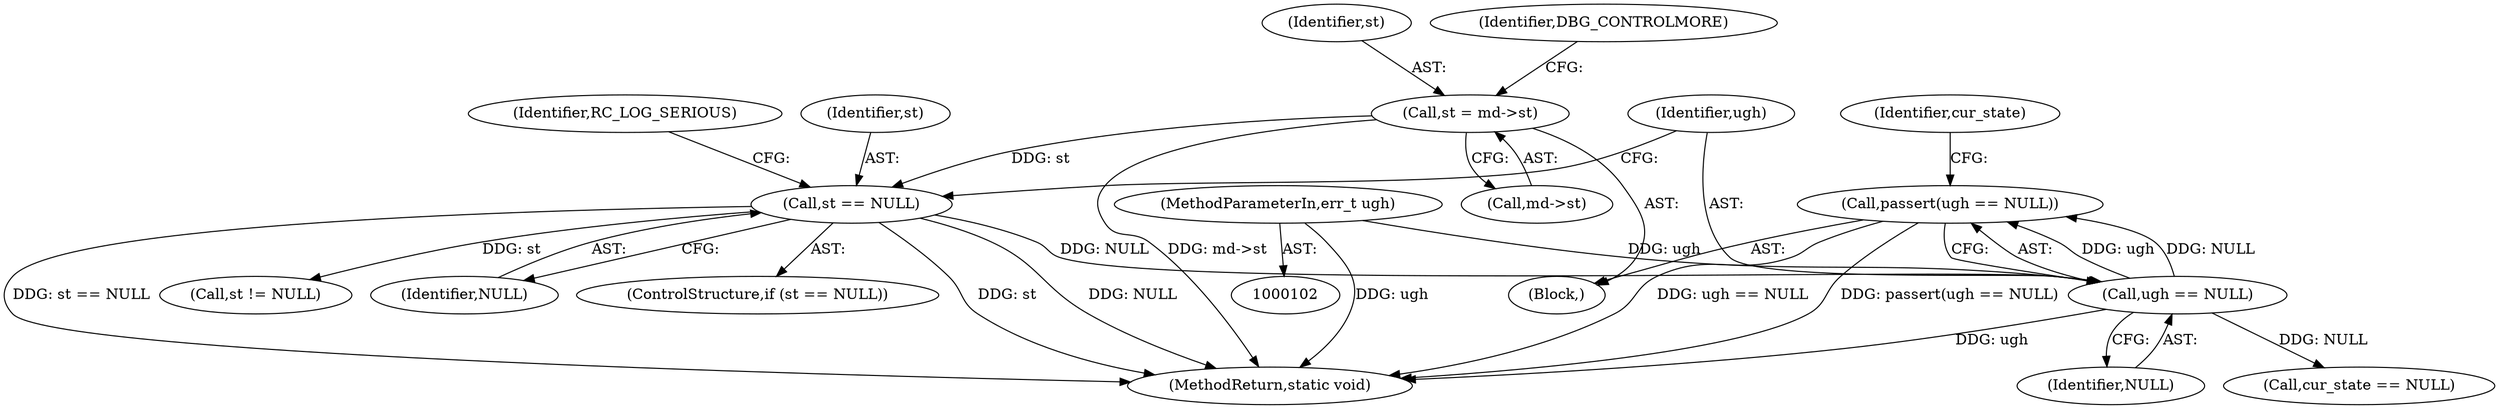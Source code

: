 digraph "0_libreswan_2899351224fe2940aec37d7656e1e392c0fe07f0_2@API" {
"1000147" [label="(Call,passert(ugh == NULL))"];
"1000148" [label="(Call,ugh == NULL)"];
"1000105" [label="(MethodParameterIn,err_t ugh)"];
"1000130" [label="(Call,st == NULL)"];
"1000119" [label="(Call,st = md->st)"];
"1000120" [label="(Identifier,st)"];
"1000131" [label="(Identifier,st)"];
"1000149" [label="(Identifier,ugh)"];
"1000153" [label="(Identifier,cur_state)"];
"1000150" [label="(Identifier,NULL)"];
"1000152" [label="(Call,cur_state == NULL)"];
"1000106" [label="(Block,)"];
"1000119" [label="(Call,st = md->st)"];
"1000156" [label="(Call,st != NULL)"];
"1000205" [label="(MethodReturn,static void)"];
"1000130" [label="(Call,st == NULL)"];
"1000105" [label="(MethodParameterIn,err_t ugh)"];
"1000121" [label="(Call,md->st)"];
"1000132" [label="(Identifier,NULL)"];
"1000148" [label="(Call,ugh == NULL)"];
"1000129" [label="(ControlStructure,if (st == NULL))"];
"1000147" [label="(Call,passert(ugh == NULL))"];
"1000126" [label="(Identifier,DBG_CONTROLMORE)"];
"1000135" [label="(Identifier,RC_LOG_SERIOUS)"];
"1000147" -> "1000106"  [label="AST: "];
"1000147" -> "1000148"  [label="CFG: "];
"1000148" -> "1000147"  [label="AST: "];
"1000153" -> "1000147"  [label="CFG: "];
"1000147" -> "1000205"  [label="DDG: ugh == NULL"];
"1000147" -> "1000205"  [label="DDG: passert(ugh == NULL)"];
"1000148" -> "1000147"  [label="DDG: ugh"];
"1000148" -> "1000147"  [label="DDG: NULL"];
"1000148" -> "1000150"  [label="CFG: "];
"1000149" -> "1000148"  [label="AST: "];
"1000150" -> "1000148"  [label="AST: "];
"1000148" -> "1000205"  [label="DDG: ugh"];
"1000105" -> "1000148"  [label="DDG: ugh"];
"1000130" -> "1000148"  [label="DDG: NULL"];
"1000148" -> "1000152"  [label="DDG: NULL"];
"1000105" -> "1000102"  [label="AST: "];
"1000105" -> "1000205"  [label="DDG: ugh"];
"1000130" -> "1000129"  [label="AST: "];
"1000130" -> "1000132"  [label="CFG: "];
"1000131" -> "1000130"  [label="AST: "];
"1000132" -> "1000130"  [label="AST: "];
"1000135" -> "1000130"  [label="CFG: "];
"1000149" -> "1000130"  [label="CFG: "];
"1000130" -> "1000205"  [label="DDG: NULL"];
"1000130" -> "1000205"  [label="DDG: st == NULL"];
"1000130" -> "1000205"  [label="DDG: st"];
"1000119" -> "1000130"  [label="DDG: st"];
"1000130" -> "1000156"  [label="DDG: st"];
"1000119" -> "1000106"  [label="AST: "];
"1000119" -> "1000121"  [label="CFG: "];
"1000120" -> "1000119"  [label="AST: "];
"1000121" -> "1000119"  [label="AST: "];
"1000126" -> "1000119"  [label="CFG: "];
"1000119" -> "1000205"  [label="DDG: md->st"];
}
